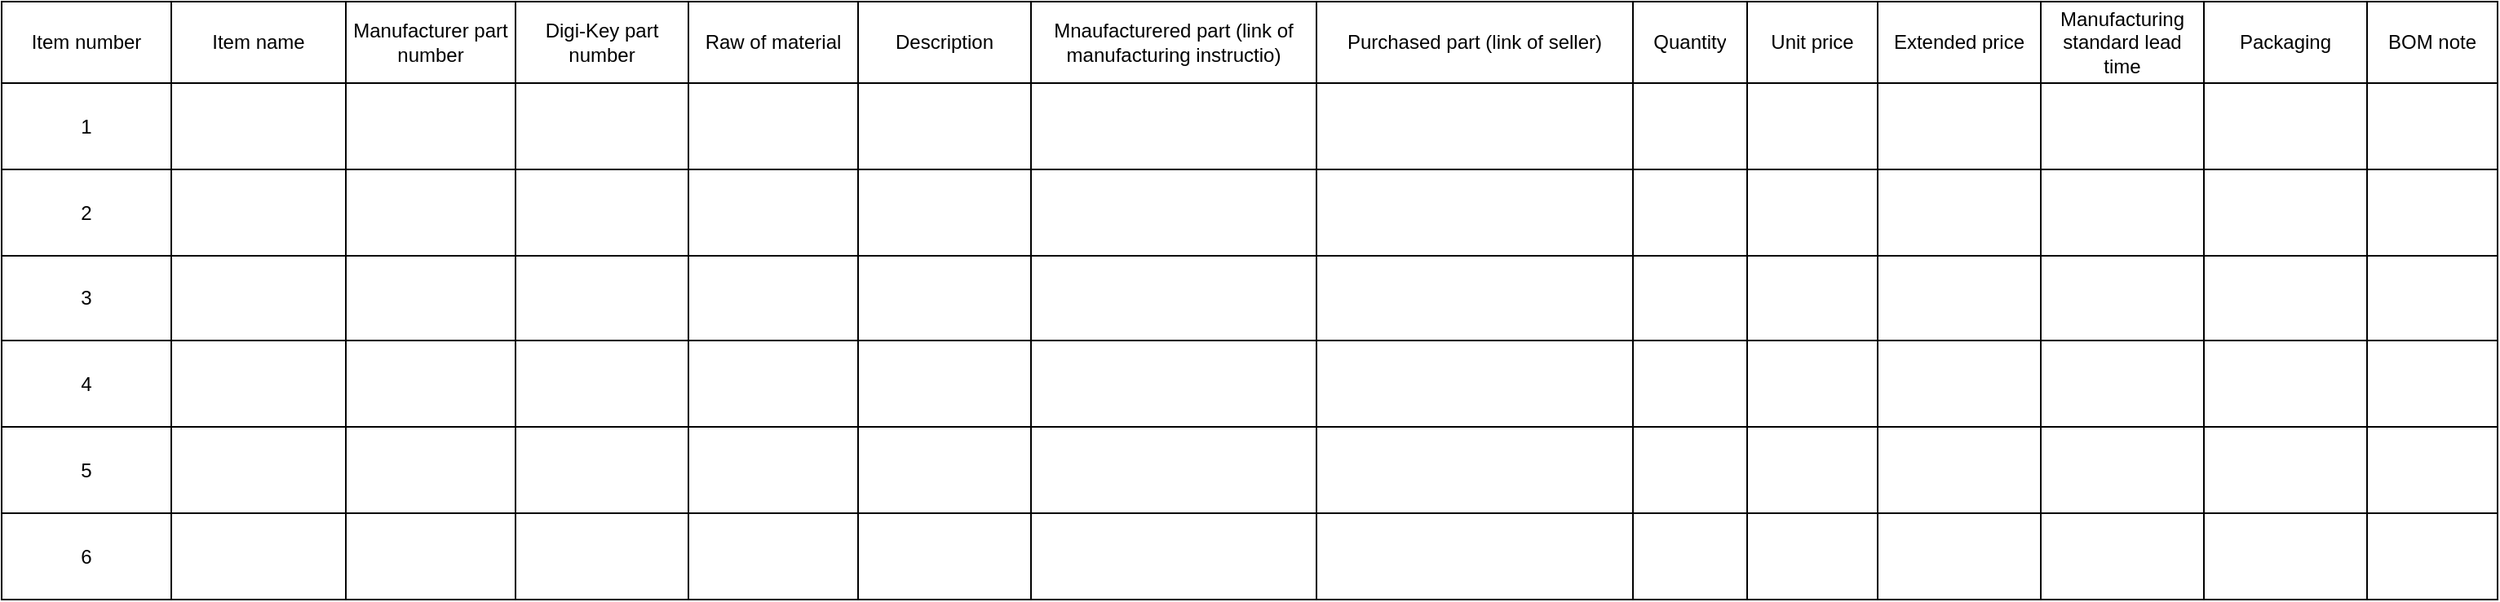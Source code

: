 <mxfile version="14.9.0" type="github">
  <diagram name="Page-1" id="bd83a815-5ea8-2e97-e5ec-87c9f400f2fa">
    <mxGraphModel dx="1186" dy="651" grid="1" gridSize="10" guides="1" tooltips="1" connect="1" arrows="1" fold="1" page="1" pageScale="1.5" pageWidth="1169" pageHeight="826" background="none" math="0" shadow="0">
      <root>
        <mxCell id="0" style=";html=1;" />
        <mxCell id="1" style=";html=1;" parent="0" />
        <mxCell id="jgzTNgnxc2cYcyluThHS-317" value="" style="shape=table;startSize=0;container=1;collapsible=0;childLayout=tableLayout;" parent="1" vertex="1">
          <mxGeometry x="110" y="140" width="1530" height="367" as="geometry" />
        </mxCell>
        <mxCell id="jgzTNgnxc2cYcyluThHS-318" value="" style="shape=partialRectangle;collapsible=0;dropTarget=0;pointerEvents=0;fillColor=none;top=0;left=0;bottom=0;right=0;points=[[0,0.5],[1,0.5]];portConstraint=eastwest;" parent="jgzTNgnxc2cYcyluThHS-317" vertex="1">
          <mxGeometry width="1530" height="50" as="geometry" />
        </mxCell>
        <mxCell id="jgzTNgnxc2cYcyluThHS-319" value="Item number" style="shape=partialRectangle;html=1;whiteSpace=wrap;connectable=0;overflow=hidden;fillColor=none;top=0;left=0;bottom=0;right=0;" parent="jgzTNgnxc2cYcyluThHS-318" vertex="1">
          <mxGeometry width="104" height="50" as="geometry" />
        </mxCell>
        <mxCell id="jgzTNgnxc2cYcyluThHS-320" value="Item name" style="shape=partialRectangle;html=1;whiteSpace=wrap;connectable=0;overflow=hidden;fillColor=none;top=0;left=0;bottom=0;right=0;" parent="jgzTNgnxc2cYcyluThHS-318" vertex="1">
          <mxGeometry x="104" width="107" height="50" as="geometry" />
        </mxCell>
        <mxCell id="jgzTNgnxc2cYcyluThHS-321" value="Manufacturer part number" style="shape=partialRectangle;html=1;whiteSpace=wrap;connectable=0;overflow=hidden;fillColor=none;top=0;left=0;bottom=0;right=0;" parent="jgzTNgnxc2cYcyluThHS-318" vertex="1">
          <mxGeometry x="211" width="104" height="50" as="geometry" />
        </mxCell>
        <mxCell id="S6O9Z_PtVyLRoyKbZGDE-13" value="Digi-Key part number" style="shape=partialRectangle;html=1;whiteSpace=wrap;connectable=0;overflow=hidden;fillColor=none;top=0;left=0;bottom=0;right=0;" vertex="1" parent="jgzTNgnxc2cYcyluThHS-318">
          <mxGeometry x="315" width="106" height="50" as="geometry" />
        </mxCell>
        <mxCell id="S6O9Z_PtVyLRoyKbZGDE-27" value="Raw of material" style="shape=partialRectangle;html=1;whiteSpace=wrap;connectable=0;overflow=hidden;fillColor=none;top=0;left=0;bottom=0;right=0;" vertex="1" parent="jgzTNgnxc2cYcyluThHS-318">
          <mxGeometry x="421" width="104" height="50" as="geometry" />
        </mxCell>
        <mxCell id="jgzTNgnxc2cYcyluThHS-322" value="Description" style="shape=partialRectangle;html=1;whiteSpace=wrap;connectable=0;overflow=hidden;fillColor=none;top=0;left=0;bottom=0;right=0;" parent="jgzTNgnxc2cYcyluThHS-318" vertex="1">
          <mxGeometry x="525" width="106" height="50" as="geometry" />
        </mxCell>
        <mxCell id="S6O9Z_PtVyLRoyKbZGDE-20" value="Mnaufacturered part (link of manufacturing instructio) " style="shape=partialRectangle;html=1;whiteSpace=wrap;connectable=0;overflow=hidden;fillColor=none;top=0;left=0;bottom=0;right=0;" vertex="1" parent="jgzTNgnxc2cYcyluThHS-318">
          <mxGeometry x="631" width="175" height="50" as="geometry" />
        </mxCell>
        <mxCell id="jgzTNgnxc2cYcyluThHS-323" value="Purchased part (link of seller)" style="shape=partialRectangle;html=1;whiteSpace=wrap;connectable=0;overflow=hidden;fillColor=none;top=0;left=0;bottom=0;right=0;" parent="jgzTNgnxc2cYcyluThHS-318" vertex="1">
          <mxGeometry x="806" width="194" height="50" as="geometry" />
        </mxCell>
        <mxCell id="jgzTNgnxc2cYcyluThHS-324" value="Quantity" style="shape=partialRectangle;html=1;whiteSpace=wrap;connectable=0;overflow=hidden;fillColor=none;top=0;left=0;bottom=0;right=0;" parent="jgzTNgnxc2cYcyluThHS-318" vertex="1">
          <mxGeometry x="1000" width="70" height="50" as="geometry" />
        </mxCell>
        <mxCell id="jgzTNgnxc2cYcyluThHS-325" value="Unit price" style="shape=partialRectangle;html=1;whiteSpace=wrap;connectable=0;overflow=hidden;fillColor=none;top=0;left=0;bottom=0;right=0;" parent="jgzTNgnxc2cYcyluThHS-318" vertex="1">
          <mxGeometry x="1070" width="80" height="50" as="geometry" />
        </mxCell>
        <mxCell id="jgzTNgnxc2cYcyluThHS-326" value="Extended price" style="shape=partialRectangle;html=1;whiteSpace=wrap;connectable=0;overflow=hidden;fillColor=none;top=0;left=0;bottom=0;right=0;" parent="jgzTNgnxc2cYcyluThHS-318" vertex="1">
          <mxGeometry x="1150" width="100" height="50" as="geometry" />
        </mxCell>
        <mxCell id="jgzTNgnxc2cYcyluThHS-327" value="Manufacturing standard lead time" style="shape=partialRectangle;html=1;whiteSpace=wrap;connectable=0;overflow=hidden;fillColor=none;top=0;left=0;bottom=0;right=0;" parent="jgzTNgnxc2cYcyluThHS-318" vertex="1">
          <mxGeometry x="1250" width="100" height="50" as="geometry" />
        </mxCell>
        <mxCell id="jgzTNgnxc2cYcyluThHS-328" value="Packaging" style="shape=partialRectangle;html=1;whiteSpace=wrap;connectable=0;overflow=hidden;fillColor=none;top=0;left=0;bottom=0;right=0;" parent="jgzTNgnxc2cYcyluThHS-318" vertex="1">
          <mxGeometry x="1350" width="100" height="50" as="geometry" />
        </mxCell>
        <mxCell id="jgzTNgnxc2cYcyluThHS-329" value="BOM note" style="shape=partialRectangle;html=1;whiteSpace=wrap;connectable=0;overflow=hidden;fillColor=none;top=0;left=0;bottom=0;right=0;" parent="jgzTNgnxc2cYcyluThHS-318" vertex="1">
          <mxGeometry x="1450" width="80" height="50" as="geometry" />
        </mxCell>
        <mxCell id="jgzTNgnxc2cYcyluThHS-419" style="shape=partialRectangle;collapsible=0;dropTarget=0;pointerEvents=0;fillColor=none;top=0;left=0;bottom=0;right=0;points=[[0,0.5],[1,0.5]];portConstraint=eastwest;" parent="jgzTNgnxc2cYcyluThHS-317" vertex="1">
          <mxGeometry y="50" width="1530" height="53" as="geometry" />
        </mxCell>
        <mxCell id="jgzTNgnxc2cYcyluThHS-420" value="1" style="shape=partialRectangle;html=1;whiteSpace=wrap;connectable=0;overflow=hidden;fillColor=none;top=0;left=0;bottom=0;right=0;" parent="jgzTNgnxc2cYcyluThHS-419" vertex="1">
          <mxGeometry width="104" height="53" as="geometry" />
        </mxCell>
        <mxCell id="jgzTNgnxc2cYcyluThHS-421" style="shape=partialRectangle;html=1;whiteSpace=wrap;connectable=0;overflow=hidden;fillColor=none;top=0;left=0;bottom=0;right=0;" parent="jgzTNgnxc2cYcyluThHS-419" vertex="1">
          <mxGeometry x="104" width="107" height="53" as="geometry" />
        </mxCell>
        <mxCell id="jgzTNgnxc2cYcyluThHS-422" style="shape=partialRectangle;html=1;whiteSpace=wrap;connectable=0;overflow=hidden;fillColor=none;top=0;left=0;bottom=0;right=0;" parent="jgzTNgnxc2cYcyluThHS-419" vertex="1">
          <mxGeometry x="211" width="104" height="53" as="geometry" />
        </mxCell>
        <mxCell id="S6O9Z_PtVyLRoyKbZGDE-14" style="shape=partialRectangle;html=1;whiteSpace=wrap;connectable=0;overflow=hidden;fillColor=none;top=0;left=0;bottom=0;right=0;" vertex="1" parent="jgzTNgnxc2cYcyluThHS-419">
          <mxGeometry x="315" width="106" height="53" as="geometry" />
        </mxCell>
        <mxCell id="S6O9Z_PtVyLRoyKbZGDE-28" style="shape=partialRectangle;html=1;whiteSpace=wrap;connectable=0;overflow=hidden;fillColor=none;top=0;left=0;bottom=0;right=0;" vertex="1" parent="jgzTNgnxc2cYcyluThHS-419">
          <mxGeometry x="421" width="104" height="53" as="geometry" />
        </mxCell>
        <mxCell id="jgzTNgnxc2cYcyluThHS-423" style="shape=partialRectangle;html=1;whiteSpace=wrap;connectable=0;overflow=hidden;fillColor=none;top=0;left=0;bottom=0;right=0;" parent="jgzTNgnxc2cYcyluThHS-419" vertex="1">
          <mxGeometry x="525" width="106" height="53" as="geometry" />
        </mxCell>
        <mxCell id="S6O9Z_PtVyLRoyKbZGDE-21" value="" style="shape=partialRectangle;html=1;whiteSpace=wrap;connectable=0;overflow=hidden;fillColor=none;top=0;left=0;bottom=0;right=0;" vertex="1" parent="jgzTNgnxc2cYcyluThHS-419">
          <mxGeometry x="631" width="175" height="53" as="geometry" />
        </mxCell>
        <mxCell id="jgzTNgnxc2cYcyluThHS-424" value="" style="shape=partialRectangle;html=1;whiteSpace=wrap;connectable=0;overflow=hidden;fillColor=none;top=0;left=0;bottom=0;right=0;" parent="jgzTNgnxc2cYcyluThHS-419" vertex="1">
          <mxGeometry x="806" width="194" height="53" as="geometry" />
        </mxCell>
        <mxCell id="jgzTNgnxc2cYcyluThHS-425" style="shape=partialRectangle;html=1;whiteSpace=wrap;connectable=0;overflow=hidden;fillColor=none;top=0;left=0;bottom=0;right=0;" parent="jgzTNgnxc2cYcyluThHS-419" vertex="1">
          <mxGeometry x="1000" width="70" height="53" as="geometry" />
        </mxCell>
        <mxCell id="jgzTNgnxc2cYcyluThHS-426" style="shape=partialRectangle;html=1;whiteSpace=wrap;connectable=0;overflow=hidden;fillColor=none;top=0;left=0;bottom=0;right=0;" parent="jgzTNgnxc2cYcyluThHS-419" vertex="1">
          <mxGeometry x="1070" width="80" height="53" as="geometry" />
        </mxCell>
        <mxCell id="jgzTNgnxc2cYcyluThHS-427" style="shape=partialRectangle;html=1;whiteSpace=wrap;connectable=0;overflow=hidden;fillColor=none;top=0;left=0;bottom=0;right=0;" parent="jgzTNgnxc2cYcyluThHS-419" vertex="1">
          <mxGeometry x="1150" width="100" height="53" as="geometry" />
        </mxCell>
        <mxCell id="jgzTNgnxc2cYcyluThHS-428" style="shape=partialRectangle;html=1;whiteSpace=wrap;connectable=0;overflow=hidden;fillColor=none;top=0;left=0;bottom=0;right=0;" parent="jgzTNgnxc2cYcyluThHS-419" vertex="1">
          <mxGeometry x="1250" width="100" height="53" as="geometry" />
        </mxCell>
        <mxCell id="jgzTNgnxc2cYcyluThHS-429" style="shape=partialRectangle;html=1;whiteSpace=wrap;connectable=0;overflow=hidden;fillColor=none;top=0;left=0;bottom=0;right=0;" parent="jgzTNgnxc2cYcyluThHS-419" vertex="1">
          <mxGeometry x="1350" width="100" height="53" as="geometry" />
        </mxCell>
        <mxCell id="jgzTNgnxc2cYcyluThHS-430" style="shape=partialRectangle;html=1;whiteSpace=wrap;connectable=0;overflow=hidden;fillColor=none;top=0;left=0;bottom=0;right=0;" parent="jgzTNgnxc2cYcyluThHS-419" vertex="1">
          <mxGeometry x="1450" width="80" height="53" as="geometry" />
        </mxCell>
        <mxCell id="jgzTNgnxc2cYcyluThHS-407" style="shape=partialRectangle;collapsible=0;dropTarget=0;pointerEvents=0;fillColor=none;top=0;left=0;bottom=0;right=0;points=[[0,0.5],[1,0.5]];portConstraint=eastwest;" parent="jgzTNgnxc2cYcyluThHS-317" vertex="1">
          <mxGeometry y="103" width="1530" height="53" as="geometry" />
        </mxCell>
        <mxCell id="jgzTNgnxc2cYcyluThHS-408" value="2" style="shape=partialRectangle;html=1;whiteSpace=wrap;connectable=0;overflow=hidden;fillColor=none;top=0;left=0;bottom=0;right=0;" parent="jgzTNgnxc2cYcyluThHS-407" vertex="1">
          <mxGeometry width="104" height="53" as="geometry" />
        </mxCell>
        <mxCell id="jgzTNgnxc2cYcyluThHS-409" style="shape=partialRectangle;html=1;whiteSpace=wrap;connectable=0;overflow=hidden;fillColor=none;top=0;left=0;bottom=0;right=0;" parent="jgzTNgnxc2cYcyluThHS-407" vertex="1">
          <mxGeometry x="104" width="107" height="53" as="geometry" />
        </mxCell>
        <mxCell id="jgzTNgnxc2cYcyluThHS-410" style="shape=partialRectangle;html=1;whiteSpace=wrap;connectable=0;overflow=hidden;fillColor=none;top=0;left=0;bottom=0;right=0;" parent="jgzTNgnxc2cYcyluThHS-407" vertex="1">
          <mxGeometry x="211" width="104" height="53" as="geometry" />
        </mxCell>
        <mxCell id="S6O9Z_PtVyLRoyKbZGDE-15" style="shape=partialRectangle;html=1;whiteSpace=wrap;connectable=0;overflow=hidden;fillColor=none;top=0;left=0;bottom=0;right=0;" vertex="1" parent="jgzTNgnxc2cYcyluThHS-407">
          <mxGeometry x="315" width="106" height="53" as="geometry" />
        </mxCell>
        <mxCell id="S6O9Z_PtVyLRoyKbZGDE-29" style="shape=partialRectangle;html=1;whiteSpace=wrap;connectable=0;overflow=hidden;fillColor=none;top=0;left=0;bottom=0;right=0;" vertex="1" parent="jgzTNgnxc2cYcyluThHS-407">
          <mxGeometry x="421" width="104" height="53" as="geometry" />
        </mxCell>
        <mxCell id="jgzTNgnxc2cYcyluThHS-411" style="shape=partialRectangle;html=1;whiteSpace=wrap;connectable=0;overflow=hidden;fillColor=none;top=0;left=0;bottom=0;right=0;" parent="jgzTNgnxc2cYcyluThHS-407" vertex="1">
          <mxGeometry x="525" width="106" height="53" as="geometry" />
        </mxCell>
        <mxCell id="S6O9Z_PtVyLRoyKbZGDE-22" style="shape=partialRectangle;html=1;whiteSpace=wrap;connectable=0;overflow=hidden;fillColor=none;top=0;left=0;bottom=0;right=0;" vertex="1" parent="jgzTNgnxc2cYcyluThHS-407">
          <mxGeometry x="631" width="175" height="53" as="geometry" />
        </mxCell>
        <mxCell id="jgzTNgnxc2cYcyluThHS-412" value="" style="shape=partialRectangle;html=1;whiteSpace=wrap;connectable=0;overflow=hidden;fillColor=none;top=0;left=0;bottom=0;right=0;" parent="jgzTNgnxc2cYcyluThHS-407" vertex="1">
          <mxGeometry x="806" width="194" height="53" as="geometry" />
        </mxCell>
        <mxCell id="jgzTNgnxc2cYcyluThHS-413" style="shape=partialRectangle;html=1;whiteSpace=wrap;connectable=0;overflow=hidden;fillColor=none;top=0;left=0;bottom=0;right=0;" parent="jgzTNgnxc2cYcyluThHS-407" vertex="1">
          <mxGeometry x="1000" width="70" height="53" as="geometry" />
        </mxCell>
        <mxCell id="jgzTNgnxc2cYcyluThHS-414" style="shape=partialRectangle;html=1;whiteSpace=wrap;connectable=0;overflow=hidden;fillColor=none;top=0;left=0;bottom=0;right=0;" parent="jgzTNgnxc2cYcyluThHS-407" vertex="1">
          <mxGeometry x="1070" width="80" height="53" as="geometry" />
        </mxCell>
        <mxCell id="jgzTNgnxc2cYcyluThHS-415" style="shape=partialRectangle;html=1;whiteSpace=wrap;connectable=0;overflow=hidden;fillColor=none;top=0;left=0;bottom=0;right=0;" parent="jgzTNgnxc2cYcyluThHS-407" vertex="1">
          <mxGeometry x="1150" width="100" height="53" as="geometry" />
        </mxCell>
        <mxCell id="jgzTNgnxc2cYcyluThHS-416" style="shape=partialRectangle;html=1;whiteSpace=wrap;connectable=0;overflow=hidden;fillColor=none;top=0;left=0;bottom=0;right=0;" parent="jgzTNgnxc2cYcyluThHS-407" vertex="1">
          <mxGeometry x="1250" width="100" height="53" as="geometry" />
        </mxCell>
        <mxCell id="jgzTNgnxc2cYcyluThHS-417" style="shape=partialRectangle;html=1;whiteSpace=wrap;connectable=0;overflow=hidden;fillColor=none;top=0;left=0;bottom=0;right=0;" parent="jgzTNgnxc2cYcyluThHS-407" vertex="1">
          <mxGeometry x="1350" width="100" height="53" as="geometry" />
        </mxCell>
        <mxCell id="jgzTNgnxc2cYcyluThHS-418" style="shape=partialRectangle;html=1;whiteSpace=wrap;connectable=0;overflow=hidden;fillColor=none;top=0;left=0;bottom=0;right=0;" parent="jgzTNgnxc2cYcyluThHS-407" vertex="1">
          <mxGeometry x="1450" width="80" height="53" as="geometry" />
        </mxCell>
        <mxCell id="jgzTNgnxc2cYcyluThHS-330" value="" style="shape=partialRectangle;collapsible=0;dropTarget=0;pointerEvents=0;fillColor=none;top=0;left=0;bottom=0;right=0;points=[[0,0.5],[1,0.5]];portConstraint=eastwest;" parent="jgzTNgnxc2cYcyluThHS-317" vertex="1">
          <mxGeometry y="156" width="1530" height="52" as="geometry" />
        </mxCell>
        <mxCell id="jgzTNgnxc2cYcyluThHS-331" value="3" style="shape=partialRectangle;html=1;whiteSpace=wrap;connectable=0;overflow=hidden;fillColor=none;top=0;left=0;bottom=0;right=0;" parent="jgzTNgnxc2cYcyluThHS-330" vertex="1">
          <mxGeometry width="104" height="52" as="geometry" />
        </mxCell>
        <mxCell id="jgzTNgnxc2cYcyluThHS-332" value="" style="shape=partialRectangle;html=1;whiteSpace=wrap;connectable=0;overflow=hidden;fillColor=none;top=0;left=0;bottom=0;right=0;" parent="jgzTNgnxc2cYcyluThHS-330" vertex="1">
          <mxGeometry x="104" width="107" height="52" as="geometry" />
        </mxCell>
        <mxCell id="jgzTNgnxc2cYcyluThHS-333" value="" style="shape=partialRectangle;html=1;whiteSpace=wrap;connectable=0;overflow=hidden;fillColor=none;top=0;left=0;bottom=0;right=0;" parent="jgzTNgnxc2cYcyluThHS-330" vertex="1">
          <mxGeometry x="211" width="104" height="52" as="geometry" />
        </mxCell>
        <mxCell id="S6O9Z_PtVyLRoyKbZGDE-16" style="shape=partialRectangle;html=1;whiteSpace=wrap;connectable=0;overflow=hidden;fillColor=none;top=0;left=0;bottom=0;right=0;" vertex="1" parent="jgzTNgnxc2cYcyluThHS-330">
          <mxGeometry x="315" width="106" height="52" as="geometry" />
        </mxCell>
        <mxCell id="S6O9Z_PtVyLRoyKbZGDE-30" style="shape=partialRectangle;html=1;whiteSpace=wrap;connectable=0;overflow=hidden;fillColor=none;top=0;left=0;bottom=0;right=0;" vertex="1" parent="jgzTNgnxc2cYcyluThHS-330">
          <mxGeometry x="421" width="104" height="52" as="geometry" />
        </mxCell>
        <mxCell id="jgzTNgnxc2cYcyluThHS-334" value="" style="shape=partialRectangle;html=1;whiteSpace=wrap;connectable=0;overflow=hidden;fillColor=none;top=0;left=0;bottom=0;right=0;" parent="jgzTNgnxc2cYcyluThHS-330" vertex="1">
          <mxGeometry x="525" width="106" height="52" as="geometry" />
        </mxCell>
        <mxCell id="S6O9Z_PtVyLRoyKbZGDE-23" style="shape=partialRectangle;html=1;whiteSpace=wrap;connectable=0;overflow=hidden;fillColor=none;top=0;left=0;bottom=0;right=0;" vertex="1" parent="jgzTNgnxc2cYcyluThHS-330">
          <mxGeometry x="631" width="175" height="52" as="geometry" />
        </mxCell>
        <mxCell id="jgzTNgnxc2cYcyluThHS-335" value="" style="shape=partialRectangle;html=1;whiteSpace=wrap;connectable=0;overflow=hidden;fillColor=none;top=0;left=0;bottom=0;right=0;" parent="jgzTNgnxc2cYcyluThHS-330" vertex="1">
          <mxGeometry x="806" width="194" height="52" as="geometry" />
        </mxCell>
        <mxCell id="jgzTNgnxc2cYcyluThHS-336" value="" style="shape=partialRectangle;html=1;whiteSpace=wrap;connectable=0;overflow=hidden;fillColor=none;top=0;left=0;bottom=0;right=0;" parent="jgzTNgnxc2cYcyluThHS-330" vertex="1">
          <mxGeometry x="1000" width="70" height="52" as="geometry" />
        </mxCell>
        <mxCell id="jgzTNgnxc2cYcyluThHS-337" value="" style="shape=partialRectangle;html=1;whiteSpace=wrap;connectable=0;overflow=hidden;fillColor=none;top=0;left=0;bottom=0;right=0;" parent="jgzTNgnxc2cYcyluThHS-330" vertex="1">
          <mxGeometry x="1070" width="80" height="52" as="geometry" />
        </mxCell>
        <mxCell id="jgzTNgnxc2cYcyluThHS-338" value="" style="shape=partialRectangle;html=1;whiteSpace=wrap;connectable=0;overflow=hidden;fillColor=none;top=0;left=0;bottom=0;right=0;" parent="jgzTNgnxc2cYcyluThHS-330" vertex="1">
          <mxGeometry x="1150" width="100" height="52" as="geometry" />
        </mxCell>
        <mxCell id="jgzTNgnxc2cYcyluThHS-339" value="" style="shape=partialRectangle;html=1;whiteSpace=wrap;connectable=0;overflow=hidden;fillColor=none;top=0;left=0;bottom=0;right=0;" parent="jgzTNgnxc2cYcyluThHS-330" vertex="1">
          <mxGeometry x="1250" width="100" height="52" as="geometry" />
        </mxCell>
        <mxCell id="jgzTNgnxc2cYcyluThHS-340" value="" style="shape=partialRectangle;html=1;whiteSpace=wrap;connectable=0;overflow=hidden;fillColor=none;top=0;left=0;bottom=0;right=0;" parent="jgzTNgnxc2cYcyluThHS-330" vertex="1">
          <mxGeometry x="1350" width="100" height="52" as="geometry" />
        </mxCell>
        <mxCell id="jgzTNgnxc2cYcyluThHS-341" value="" style="shape=partialRectangle;html=1;whiteSpace=wrap;connectable=0;overflow=hidden;fillColor=none;top=0;left=0;bottom=0;right=0;" parent="jgzTNgnxc2cYcyluThHS-330" vertex="1">
          <mxGeometry x="1450" width="80" height="52" as="geometry" />
        </mxCell>
        <mxCell id="jgzTNgnxc2cYcyluThHS-342" value="" style="shape=partialRectangle;collapsible=0;dropTarget=0;pointerEvents=0;fillColor=none;top=0;left=0;bottom=0;right=0;points=[[0,0.5],[1,0.5]];portConstraint=eastwest;" parent="jgzTNgnxc2cYcyluThHS-317" vertex="1">
          <mxGeometry y="208" width="1530" height="53" as="geometry" />
        </mxCell>
        <mxCell id="jgzTNgnxc2cYcyluThHS-343" value="4" style="shape=partialRectangle;html=1;whiteSpace=wrap;connectable=0;overflow=hidden;fillColor=none;top=0;left=0;bottom=0;right=0;" parent="jgzTNgnxc2cYcyluThHS-342" vertex="1">
          <mxGeometry width="104" height="53" as="geometry" />
        </mxCell>
        <mxCell id="jgzTNgnxc2cYcyluThHS-344" value="" style="shape=partialRectangle;html=1;whiteSpace=wrap;connectable=0;overflow=hidden;fillColor=none;top=0;left=0;bottom=0;right=0;" parent="jgzTNgnxc2cYcyluThHS-342" vertex="1">
          <mxGeometry x="104" width="107" height="53" as="geometry" />
        </mxCell>
        <mxCell id="jgzTNgnxc2cYcyluThHS-345" value="" style="shape=partialRectangle;html=1;whiteSpace=wrap;connectable=0;overflow=hidden;fillColor=none;top=0;left=0;bottom=0;right=0;" parent="jgzTNgnxc2cYcyluThHS-342" vertex="1">
          <mxGeometry x="211" width="104" height="53" as="geometry" />
        </mxCell>
        <mxCell id="S6O9Z_PtVyLRoyKbZGDE-17" style="shape=partialRectangle;html=1;whiteSpace=wrap;connectable=0;overflow=hidden;fillColor=none;top=0;left=0;bottom=0;right=0;" vertex="1" parent="jgzTNgnxc2cYcyluThHS-342">
          <mxGeometry x="315" width="106" height="53" as="geometry" />
        </mxCell>
        <mxCell id="S6O9Z_PtVyLRoyKbZGDE-31" style="shape=partialRectangle;html=1;whiteSpace=wrap;connectable=0;overflow=hidden;fillColor=none;top=0;left=0;bottom=0;right=0;" vertex="1" parent="jgzTNgnxc2cYcyluThHS-342">
          <mxGeometry x="421" width="104" height="53" as="geometry" />
        </mxCell>
        <mxCell id="jgzTNgnxc2cYcyluThHS-346" value="" style="shape=partialRectangle;html=1;whiteSpace=wrap;connectable=0;overflow=hidden;fillColor=none;top=0;left=0;bottom=0;right=0;" parent="jgzTNgnxc2cYcyluThHS-342" vertex="1">
          <mxGeometry x="525" width="106" height="53" as="geometry" />
        </mxCell>
        <mxCell id="S6O9Z_PtVyLRoyKbZGDE-24" style="shape=partialRectangle;html=1;whiteSpace=wrap;connectable=0;overflow=hidden;fillColor=none;top=0;left=0;bottom=0;right=0;" vertex="1" parent="jgzTNgnxc2cYcyluThHS-342">
          <mxGeometry x="631" width="175" height="53" as="geometry" />
        </mxCell>
        <mxCell id="jgzTNgnxc2cYcyluThHS-347" value="" style="shape=partialRectangle;html=1;whiteSpace=wrap;connectable=0;overflow=hidden;fillColor=none;top=0;left=0;bottom=0;right=0;" parent="jgzTNgnxc2cYcyluThHS-342" vertex="1">
          <mxGeometry x="806" width="194" height="53" as="geometry" />
        </mxCell>
        <mxCell id="jgzTNgnxc2cYcyluThHS-348" value="" style="shape=partialRectangle;html=1;whiteSpace=wrap;connectable=0;overflow=hidden;fillColor=none;top=0;left=0;bottom=0;right=0;" parent="jgzTNgnxc2cYcyluThHS-342" vertex="1">
          <mxGeometry x="1000" width="70" height="53" as="geometry" />
        </mxCell>
        <mxCell id="jgzTNgnxc2cYcyluThHS-349" value="" style="shape=partialRectangle;html=1;whiteSpace=wrap;connectable=0;overflow=hidden;fillColor=none;top=0;left=0;bottom=0;right=0;" parent="jgzTNgnxc2cYcyluThHS-342" vertex="1">
          <mxGeometry x="1070" width="80" height="53" as="geometry" />
        </mxCell>
        <mxCell id="jgzTNgnxc2cYcyluThHS-350" value="" style="shape=partialRectangle;html=1;whiteSpace=wrap;connectable=0;overflow=hidden;fillColor=none;top=0;left=0;bottom=0;right=0;" parent="jgzTNgnxc2cYcyluThHS-342" vertex="1">
          <mxGeometry x="1150" width="100" height="53" as="geometry" />
        </mxCell>
        <mxCell id="jgzTNgnxc2cYcyluThHS-351" value="" style="shape=partialRectangle;html=1;whiteSpace=wrap;connectable=0;overflow=hidden;fillColor=none;top=0;left=0;bottom=0;right=0;" parent="jgzTNgnxc2cYcyluThHS-342" vertex="1">
          <mxGeometry x="1250" width="100" height="53" as="geometry" />
        </mxCell>
        <mxCell id="jgzTNgnxc2cYcyluThHS-352" value="" style="shape=partialRectangle;html=1;whiteSpace=wrap;connectable=0;overflow=hidden;fillColor=none;top=0;left=0;bottom=0;right=0;" parent="jgzTNgnxc2cYcyluThHS-342" vertex="1">
          <mxGeometry x="1350" width="100" height="53" as="geometry" />
        </mxCell>
        <mxCell id="jgzTNgnxc2cYcyluThHS-353" value="" style="shape=partialRectangle;html=1;whiteSpace=wrap;connectable=0;overflow=hidden;fillColor=none;top=0;left=0;bottom=0;right=0;" parent="jgzTNgnxc2cYcyluThHS-342" vertex="1">
          <mxGeometry x="1450" width="80" height="53" as="geometry" />
        </mxCell>
        <mxCell id="jgzTNgnxc2cYcyluThHS-354" value="" style="shape=partialRectangle;collapsible=0;dropTarget=0;pointerEvents=0;fillColor=none;top=0;left=0;bottom=0;right=0;points=[[0,0.5],[1,0.5]];portConstraint=eastwest;" parent="jgzTNgnxc2cYcyluThHS-317" vertex="1">
          <mxGeometry y="261" width="1530" height="53" as="geometry" />
        </mxCell>
        <mxCell id="jgzTNgnxc2cYcyluThHS-355" value="5" style="shape=partialRectangle;html=1;whiteSpace=wrap;connectable=0;overflow=hidden;fillColor=none;top=0;left=0;bottom=0;right=0;" parent="jgzTNgnxc2cYcyluThHS-354" vertex="1">
          <mxGeometry width="104" height="53" as="geometry" />
        </mxCell>
        <mxCell id="jgzTNgnxc2cYcyluThHS-356" value="" style="shape=partialRectangle;html=1;whiteSpace=wrap;connectable=0;overflow=hidden;fillColor=none;top=0;left=0;bottom=0;right=0;" parent="jgzTNgnxc2cYcyluThHS-354" vertex="1">
          <mxGeometry x="104" width="107" height="53" as="geometry" />
        </mxCell>
        <mxCell id="jgzTNgnxc2cYcyluThHS-357" value="" style="shape=partialRectangle;html=1;whiteSpace=wrap;connectable=0;overflow=hidden;fillColor=none;top=0;left=0;bottom=0;right=0;" parent="jgzTNgnxc2cYcyluThHS-354" vertex="1">
          <mxGeometry x="211" width="104" height="53" as="geometry" />
        </mxCell>
        <mxCell id="S6O9Z_PtVyLRoyKbZGDE-18" style="shape=partialRectangle;html=1;whiteSpace=wrap;connectable=0;overflow=hidden;fillColor=none;top=0;left=0;bottom=0;right=0;" vertex="1" parent="jgzTNgnxc2cYcyluThHS-354">
          <mxGeometry x="315" width="106" height="53" as="geometry" />
        </mxCell>
        <mxCell id="S6O9Z_PtVyLRoyKbZGDE-32" style="shape=partialRectangle;html=1;whiteSpace=wrap;connectable=0;overflow=hidden;fillColor=none;top=0;left=0;bottom=0;right=0;" vertex="1" parent="jgzTNgnxc2cYcyluThHS-354">
          <mxGeometry x="421" width="104" height="53" as="geometry" />
        </mxCell>
        <mxCell id="jgzTNgnxc2cYcyluThHS-358" value="" style="shape=partialRectangle;html=1;whiteSpace=wrap;connectable=0;overflow=hidden;fillColor=none;top=0;left=0;bottom=0;right=0;" parent="jgzTNgnxc2cYcyluThHS-354" vertex="1">
          <mxGeometry x="525" width="106" height="53" as="geometry" />
        </mxCell>
        <mxCell id="S6O9Z_PtVyLRoyKbZGDE-25" style="shape=partialRectangle;html=1;whiteSpace=wrap;connectable=0;overflow=hidden;fillColor=none;top=0;left=0;bottom=0;right=0;" vertex="1" parent="jgzTNgnxc2cYcyluThHS-354">
          <mxGeometry x="631" width="175" height="53" as="geometry" />
        </mxCell>
        <mxCell id="jgzTNgnxc2cYcyluThHS-359" value="" style="shape=partialRectangle;html=1;whiteSpace=wrap;connectable=0;overflow=hidden;fillColor=none;top=0;left=0;bottom=0;right=0;" parent="jgzTNgnxc2cYcyluThHS-354" vertex="1">
          <mxGeometry x="806" width="194" height="53" as="geometry" />
        </mxCell>
        <mxCell id="jgzTNgnxc2cYcyluThHS-360" value="" style="shape=partialRectangle;html=1;whiteSpace=wrap;connectable=0;overflow=hidden;fillColor=none;top=0;left=0;bottom=0;right=0;" parent="jgzTNgnxc2cYcyluThHS-354" vertex="1">
          <mxGeometry x="1000" width="70" height="53" as="geometry" />
        </mxCell>
        <mxCell id="jgzTNgnxc2cYcyluThHS-361" value="" style="shape=partialRectangle;html=1;whiteSpace=wrap;connectable=0;overflow=hidden;fillColor=none;top=0;left=0;bottom=0;right=0;" parent="jgzTNgnxc2cYcyluThHS-354" vertex="1">
          <mxGeometry x="1070" width="80" height="53" as="geometry" />
        </mxCell>
        <mxCell id="jgzTNgnxc2cYcyluThHS-362" value="" style="shape=partialRectangle;html=1;whiteSpace=wrap;connectable=0;overflow=hidden;fillColor=none;top=0;left=0;bottom=0;right=0;" parent="jgzTNgnxc2cYcyluThHS-354" vertex="1">
          <mxGeometry x="1150" width="100" height="53" as="geometry" />
        </mxCell>
        <mxCell id="jgzTNgnxc2cYcyluThHS-363" value="" style="shape=partialRectangle;html=1;whiteSpace=wrap;connectable=0;overflow=hidden;fillColor=none;top=0;left=0;bottom=0;right=0;" parent="jgzTNgnxc2cYcyluThHS-354" vertex="1">
          <mxGeometry x="1250" width="100" height="53" as="geometry" />
        </mxCell>
        <mxCell id="jgzTNgnxc2cYcyluThHS-364" value="" style="shape=partialRectangle;html=1;whiteSpace=wrap;connectable=0;overflow=hidden;fillColor=none;top=0;left=0;bottom=0;right=0;" parent="jgzTNgnxc2cYcyluThHS-354" vertex="1">
          <mxGeometry x="1350" width="100" height="53" as="geometry" />
        </mxCell>
        <mxCell id="jgzTNgnxc2cYcyluThHS-365" value="" style="shape=partialRectangle;html=1;whiteSpace=wrap;connectable=0;overflow=hidden;fillColor=none;top=0;left=0;bottom=0;right=0;" parent="jgzTNgnxc2cYcyluThHS-354" vertex="1">
          <mxGeometry x="1450" width="80" height="53" as="geometry" />
        </mxCell>
        <mxCell id="jgzTNgnxc2cYcyluThHS-366" value="" style="shape=partialRectangle;collapsible=0;dropTarget=0;pointerEvents=0;fillColor=none;top=0;left=0;bottom=0;right=0;points=[[0,0.5],[1,0.5]];portConstraint=eastwest;" parent="jgzTNgnxc2cYcyluThHS-317" vertex="1">
          <mxGeometry y="314" width="1530" height="53" as="geometry" />
        </mxCell>
        <mxCell id="jgzTNgnxc2cYcyluThHS-367" value="6" style="shape=partialRectangle;html=1;whiteSpace=wrap;connectable=0;overflow=hidden;fillColor=none;top=0;left=0;bottom=0;right=0;" parent="jgzTNgnxc2cYcyluThHS-366" vertex="1">
          <mxGeometry width="104" height="53" as="geometry" />
        </mxCell>
        <mxCell id="jgzTNgnxc2cYcyluThHS-368" value="" style="shape=partialRectangle;html=1;whiteSpace=wrap;connectable=0;overflow=hidden;fillColor=none;top=0;left=0;bottom=0;right=0;" parent="jgzTNgnxc2cYcyluThHS-366" vertex="1">
          <mxGeometry x="104" width="107" height="53" as="geometry" />
        </mxCell>
        <mxCell id="jgzTNgnxc2cYcyluThHS-369" value="" style="shape=partialRectangle;html=1;whiteSpace=wrap;connectable=0;overflow=hidden;fillColor=none;top=0;left=0;bottom=0;right=0;" parent="jgzTNgnxc2cYcyluThHS-366" vertex="1">
          <mxGeometry x="211" width="104" height="53" as="geometry" />
        </mxCell>
        <mxCell id="S6O9Z_PtVyLRoyKbZGDE-19" style="shape=partialRectangle;html=1;whiteSpace=wrap;connectable=0;overflow=hidden;fillColor=none;top=0;left=0;bottom=0;right=0;" vertex="1" parent="jgzTNgnxc2cYcyluThHS-366">
          <mxGeometry x="315" width="106" height="53" as="geometry" />
        </mxCell>
        <mxCell id="S6O9Z_PtVyLRoyKbZGDE-33" style="shape=partialRectangle;html=1;whiteSpace=wrap;connectable=0;overflow=hidden;fillColor=none;top=0;left=0;bottom=0;right=0;" vertex="1" parent="jgzTNgnxc2cYcyluThHS-366">
          <mxGeometry x="421" width="104" height="53" as="geometry" />
        </mxCell>
        <mxCell id="jgzTNgnxc2cYcyluThHS-370" value="" style="shape=partialRectangle;html=1;whiteSpace=wrap;connectable=0;overflow=hidden;fillColor=none;top=0;left=0;bottom=0;right=0;" parent="jgzTNgnxc2cYcyluThHS-366" vertex="1">
          <mxGeometry x="525" width="106" height="53" as="geometry" />
        </mxCell>
        <mxCell id="S6O9Z_PtVyLRoyKbZGDE-26" style="shape=partialRectangle;html=1;whiteSpace=wrap;connectable=0;overflow=hidden;fillColor=none;top=0;left=0;bottom=0;right=0;" vertex="1" parent="jgzTNgnxc2cYcyluThHS-366">
          <mxGeometry x="631" width="175" height="53" as="geometry" />
        </mxCell>
        <mxCell id="jgzTNgnxc2cYcyluThHS-371" value="" style="shape=partialRectangle;html=1;whiteSpace=wrap;connectable=0;overflow=hidden;fillColor=none;top=0;left=0;bottom=0;right=0;" parent="jgzTNgnxc2cYcyluThHS-366" vertex="1">
          <mxGeometry x="806" width="194" height="53" as="geometry" />
        </mxCell>
        <mxCell id="jgzTNgnxc2cYcyluThHS-372" value="" style="shape=partialRectangle;html=1;whiteSpace=wrap;connectable=0;overflow=hidden;fillColor=none;top=0;left=0;bottom=0;right=0;" parent="jgzTNgnxc2cYcyluThHS-366" vertex="1">
          <mxGeometry x="1000" width="70" height="53" as="geometry" />
        </mxCell>
        <mxCell id="jgzTNgnxc2cYcyluThHS-373" value="" style="shape=partialRectangle;html=1;whiteSpace=wrap;connectable=0;overflow=hidden;fillColor=none;top=0;left=0;bottom=0;right=0;" parent="jgzTNgnxc2cYcyluThHS-366" vertex="1">
          <mxGeometry x="1070" width="80" height="53" as="geometry" />
        </mxCell>
        <mxCell id="jgzTNgnxc2cYcyluThHS-374" value="" style="shape=partialRectangle;html=1;whiteSpace=wrap;connectable=0;overflow=hidden;fillColor=none;top=0;left=0;bottom=0;right=0;" parent="jgzTNgnxc2cYcyluThHS-366" vertex="1">
          <mxGeometry x="1150" width="100" height="53" as="geometry" />
        </mxCell>
        <mxCell id="jgzTNgnxc2cYcyluThHS-375" value="" style="shape=partialRectangle;html=1;whiteSpace=wrap;connectable=0;overflow=hidden;fillColor=none;top=0;left=0;bottom=0;right=0;" parent="jgzTNgnxc2cYcyluThHS-366" vertex="1">
          <mxGeometry x="1250" width="100" height="53" as="geometry" />
        </mxCell>
        <mxCell id="jgzTNgnxc2cYcyluThHS-376" value="" style="shape=partialRectangle;html=1;whiteSpace=wrap;connectable=0;overflow=hidden;fillColor=none;top=0;left=0;bottom=0;right=0;" parent="jgzTNgnxc2cYcyluThHS-366" vertex="1">
          <mxGeometry x="1350" width="100" height="53" as="geometry" />
        </mxCell>
        <mxCell id="jgzTNgnxc2cYcyluThHS-377" value="" style="shape=partialRectangle;html=1;whiteSpace=wrap;connectable=0;overflow=hidden;fillColor=none;top=0;left=0;bottom=0;right=0;" parent="jgzTNgnxc2cYcyluThHS-366" vertex="1">
          <mxGeometry x="1450" width="80" height="53" as="geometry" />
        </mxCell>
      </root>
    </mxGraphModel>
  </diagram>
</mxfile>
